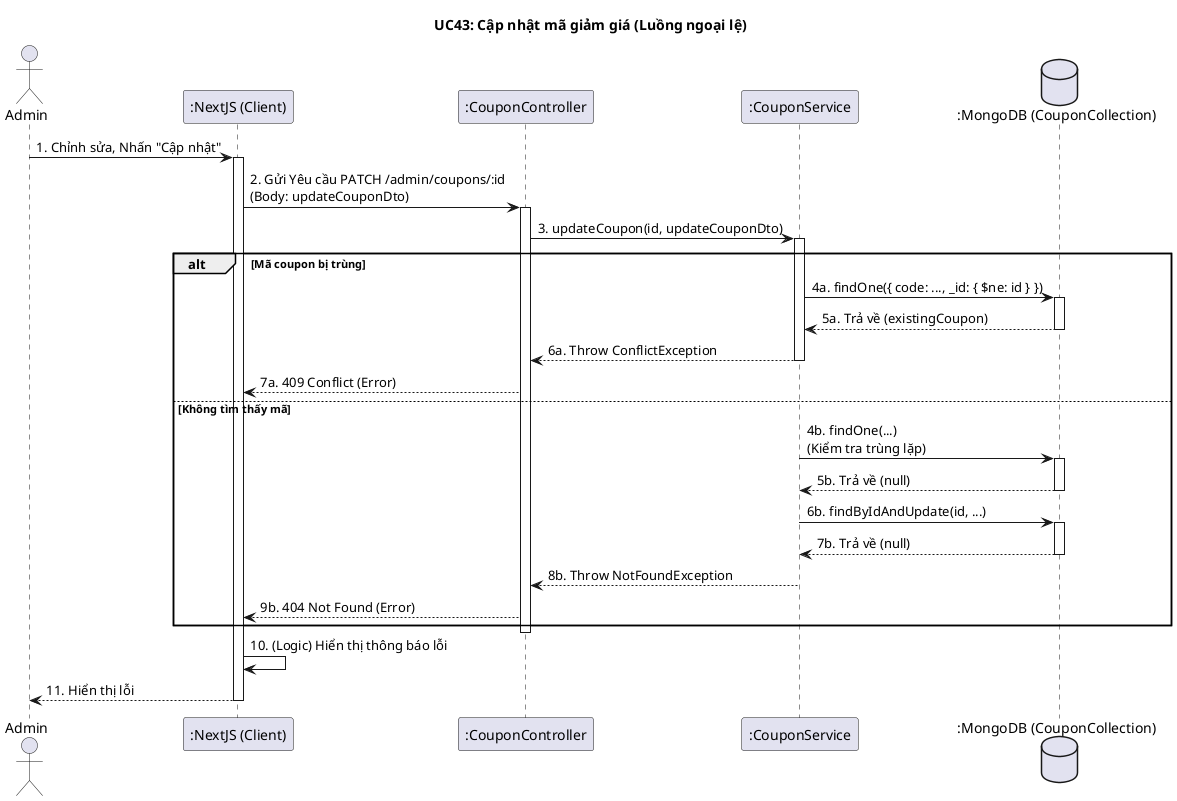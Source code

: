 @startuml
title UC43: Cập nhật mã giảm giá (Luồng ngoại lệ)

actor Admin
participant ":NextJS (Client)" as Client
participant ":CouponController" as Controller
participant ":CouponService" as Service
database ":MongoDB (CouponCollection)" as DB

Admin -> Client: 1. Chỉnh sửa, Nhấn "Cập nhật"
activate Client
Client -> Controller: 2. Gửi Yêu cầu PATCH /admin/coupons/:id \n(Body: updateCouponDto)
activate Controller
Controller -> Service: 3. updateCoupon(id, updateCouponDto)
activate Service

alt Mã coupon bị trùng
    Service -> DB: 4a. findOne({ code: ..., _id: { $ne: id } })
    activate DB
    DB --> Service: 5a. Trả về (existingCoupon)
    deactivate DB
    Service --> Controller: 6a. Throw ConflictException
    deactivate Service
    Controller --> Client: 7a. 409 Conflict (Error)
else Không tìm thấy mã
    Service -> DB: 4b. findOne(...) \n(Kiểm tra trùng lặp)
    activate DB
    DB --> Service: 5b. Trả về (null)
    deactivate DB
    Service -> DB: 6b. findByIdAndUpdate(id, ...)
    activate DB
    DB --> Service: 7b. Trả về (null)
    deactivate DB
    Service --> Controller: 8b. Throw NotFoundException
    deactivate Service
    Controller --> Client: 9b. 404 Not Found (Error)
end

deactivate Controller
Client -> Client: 10. (Logic) Hiển thị thông báo lỗi
Client --> Admin: 11. Hiển thị lỗi
deactivate Client

@enduml